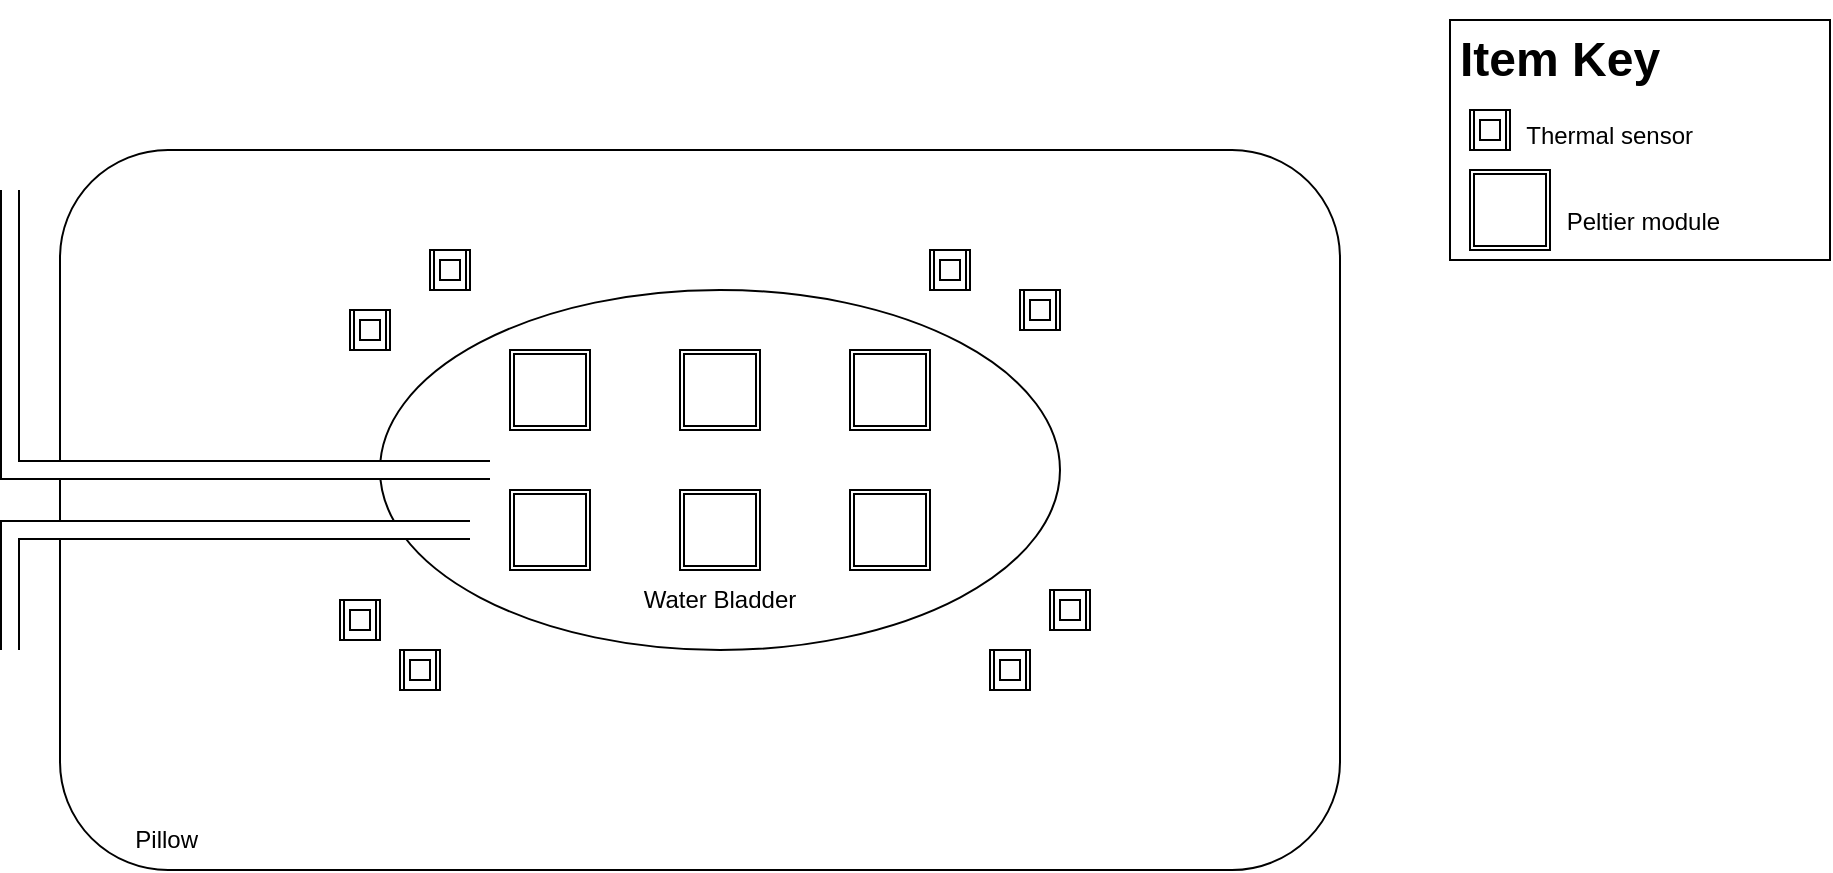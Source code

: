 <mxfile version="23.1.2" type="device">
  <diagram name="Page-1" id="eTbfx8c3WKbPSrblJyfG">
    <mxGraphModel dx="1386" dy="1893" grid="1" gridSize="10" guides="1" tooltips="1" connect="1" arrows="1" fold="1" page="1" pageScale="1" pageWidth="850" pageHeight="1100" math="0" shadow="0">
      <root>
        <mxCell id="0" />
        <mxCell id="1" parent="0" />
        <mxCell id="oQwq2WmlchqWquniO9vn-1" value="" style="rounded=1;whiteSpace=wrap;html=1;" vertex="1" parent="1">
          <mxGeometry x="105" y="60" width="640" height="360" as="geometry" />
        </mxCell>
        <mxCell id="oQwq2WmlchqWquniO9vn-2" value="Pillow&amp;nbsp;" style="text;html=1;strokeColor=none;fillColor=none;align=center;verticalAlign=middle;whiteSpace=wrap;rounded=0;" vertex="1" parent="1">
          <mxGeometry x="130" y="390" width="60" height="30" as="geometry" />
        </mxCell>
        <mxCell id="oQwq2WmlchqWquniO9vn-3" value="" style="ellipse;whiteSpace=wrap;html=1;" vertex="1" parent="1">
          <mxGeometry x="265" y="130" width="340" height="180" as="geometry" />
        </mxCell>
        <mxCell id="oQwq2WmlchqWquniO9vn-4" value="Water Bladder" style="text;html=1;strokeColor=none;fillColor=none;align=center;verticalAlign=middle;whiteSpace=wrap;rounded=0;" vertex="1" parent="1">
          <mxGeometry x="370" y="270" width="130" height="30" as="geometry" />
        </mxCell>
        <mxCell id="oQwq2WmlchqWquniO9vn-5" value="" style="shape=filledEdge;curved=0;rounded=0;fixDash=1;endArrow=none;strokeWidth=10;fillColor=#ffffff;edgeStyle=orthogonalEdgeStyle;html=1;" edge="1" parent="1">
          <mxGeometry width="60" height="40" relative="1" as="geometry">
            <mxPoint x="80" y="80" as="sourcePoint" />
            <mxPoint x="320" y="220" as="targetPoint" />
            <Array as="points">
              <mxPoint x="80" y="220" />
            </Array>
          </mxGeometry>
        </mxCell>
        <mxCell id="oQwq2WmlchqWquniO9vn-6" value="" style="shape=ext;double=1;whiteSpace=wrap;html=1;aspect=fixed;" vertex="1" parent="1">
          <mxGeometry x="330" y="160" width="40" height="40" as="geometry" />
        </mxCell>
        <mxCell id="oQwq2WmlchqWquniO9vn-7" value="" style="shape=ext;double=1;whiteSpace=wrap;html=1;aspect=fixed;" vertex="1" parent="1">
          <mxGeometry x="415" y="160" width="40" height="40" as="geometry" />
        </mxCell>
        <mxCell id="oQwq2WmlchqWquniO9vn-8" value="" style="shape=ext;double=1;whiteSpace=wrap;html=1;aspect=fixed;" vertex="1" parent="1">
          <mxGeometry x="500" y="160" width="40" height="40" as="geometry" />
        </mxCell>
        <mxCell id="oQwq2WmlchqWquniO9vn-9" value="" style="shape=ext;double=1;whiteSpace=wrap;html=1;aspect=fixed;" vertex="1" parent="1">
          <mxGeometry x="415" y="230" width="40" height="40" as="geometry" />
        </mxCell>
        <mxCell id="oQwq2WmlchqWquniO9vn-10" value="" style="shape=ext;double=1;whiteSpace=wrap;html=1;aspect=fixed;" vertex="1" parent="1">
          <mxGeometry x="330" y="230" width="40" height="40" as="geometry" />
        </mxCell>
        <mxCell id="oQwq2WmlchqWquniO9vn-11" value="" style="shape=ext;double=1;whiteSpace=wrap;html=1;aspect=fixed;" vertex="1" parent="1">
          <mxGeometry x="500" y="230" width="40" height="40" as="geometry" />
        </mxCell>
        <mxCell id="oQwq2WmlchqWquniO9vn-14" value="" style="shape=filledEdge;curved=0;rounded=0;fixDash=1;endArrow=none;strokeWidth=10;fillColor=#ffffff;edgeStyle=orthogonalEdgeStyle;html=1;" edge="1" parent="1">
          <mxGeometry width="60" height="40" relative="1" as="geometry">
            <mxPoint x="80" y="310" as="sourcePoint" />
            <mxPoint x="310" y="250" as="targetPoint" />
            <Array as="points">
              <mxPoint x="80" y="250" />
            </Array>
          </mxGeometry>
        </mxCell>
        <mxCell id="oQwq2WmlchqWquniO9vn-15" value="" style="shape=process;whiteSpace=wrap;html=1;backgroundOutline=1;" vertex="1" parent="1">
          <mxGeometry x="585" y="130" width="20" height="20" as="geometry" />
        </mxCell>
        <mxCell id="oQwq2WmlchqWquniO9vn-16" value="" style="whiteSpace=wrap;html=1;aspect=fixed;" vertex="1" parent="1">
          <mxGeometry x="590" y="135" width="10" height="10" as="geometry" />
        </mxCell>
        <mxCell id="oQwq2WmlchqWquniO9vn-18" value="" style="shape=process;whiteSpace=wrap;html=1;backgroundOutline=1;" vertex="1" parent="1">
          <mxGeometry x="540" y="110" width="20" height="20" as="geometry" />
        </mxCell>
        <mxCell id="oQwq2WmlchqWquniO9vn-19" value="" style="whiteSpace=wrap;html=1;aspect=fixed;" vertex="1" parent="1">
          <mxGeometry x="545" y="115" width="10" height="10" as="geometry" />
        </mxCell>
        <mxCell id="oQwq2WmlchqWquniO9vn-20" value="" style="shape=process;whiteSpace=wrap;html=1;backgroundOutline=1;" vertex="1" parent="1">
          <mxGeometry x="290" y="110" width="20" height="20" as="geometry" />
        </mxCell>
        <mxCell id="oQwq2WmlchqWquniO9vn-21" value="" style="whiteSpace=wrap;html=1;aspect=fixed;" vertex="1" parent="1">
          <mxGeometry x="295" y="115" width="10" height="10" as="geometry" />
        </mxCell>
        <mxCell id="oQwq2WmlchqWquniO9vn-22" value="" style="shape=process;whiteSpace=wrap;html=1;backgroundOutline=1;" vertex="1" parent="1">
          <mxGeometry x="250" y="140" width="20" height="20" as="geometry" />
        </mxCell>
        <mxCell id="oQwq2WmlchqWquniO9vn-23" value="" style="whiteSpace=wrap;html=1;aspect=fixed;" vertex="1" parent="1">
          <mxGeometry x="255" y="145" width="10" height="10" as="geometry" />
        </mxCell>
        <mxCell id="oQwq2WmlchqWquniO9vn-24" value="" style="shape=process;whiteSpace=wrap;html=1;backgroundOutline=1;" vertex="1" parent="1">
          <mxGeometry x="275" y="310" width="20" height="20" as="geometry" />
        </mxCell>
        <mxCell id="oQwq2WmlchqWquniO9vn-25" value="" style="whiteSpace=wrap;html=1;aspect=fixed;" vertex="1" parent="1">
          <mxGeometry x="280" y="315" width="10" height="10" as="geometry" />
        </mxCell>
        <mxCell id="oQwq2WmlchqWquniO9vn-26" value="" style="shape=process;whiteSpace=wrap;html=1;backgroundOutline=1;" vertex="1" parent="1">
          <mxGeometry x="245" y="285" width="20" height="20" as="geometry" />
        </mxCell>
        <mxCell id="oQwq2WmlchqWquniO9vn-27" value="" style="whiteSpace=wrap;html=1;aspect=fixed;" vertex="1" parent="1">
          <mxGeometry x="250" y="290" width="10" height="10" as="geometry" />
        </mxCell>
        <mxCell id="oQwq2WmlchqWquniO9vn-28" value="" style="shape=process;whiteSpace=wrap;html=1;backgroundOutline=1;" vertex="1" parent="1">
          <mxGeometry x="600" y="280" width="20" height="20" as="geometry" />
        </mxCell>
        <mxCell id="oQwq2WmlchqWquniO9vn-29" value="" style="whiteSpace=wrap;html=1;aspect=fixed;" vertex="1" parent="1">
          <mxGeometry x="605" y="285" width="10" height="10" as="geometry" />
        </mxCell>
        <mxCell id="oQwq2WmlchqWquniO9vn-30" value="" style="shape=process;whiteSpace=wrap;html=1;backgroundOutline=1;" vertex="1" parent="1">
          <mxGeometry x="570" y="310" width="20" height="20" as="geometry" />
        </mxCell>
        <mxCell id="oQwq2WmlchqWquniO9vn-31" value="" style="whiteSpace=wrap;html=1;aspect=fixed;" vertex="1" parent="1">
          <mxGeometry x="575" y="315" width="10" height="10" as="geometry" />
        </mxCell>
        <mxCell id="oQwq2WmlchqWquniO9vn-34" value="" style="shape=process;whiteSpace=wrap;html=1;backgroundOutline=1;" vertex="1" parent="1">
          <mxGeometry x="810" y="40" width="20" height="20" as="geometry" />
        </mxCell>
        <mxCell id="oQwq2WmlchqWquniO9vn-35" value="" style="whiteSpace=wrap;html=1;aspect=fixed;" vertex="1" parent="1">
          <mxGeometry x="815" y="45" width="10" height="10" as="geometry" />
        </mxCell>
        <mxCell id="oQwq2WmlchqWquniO9vn-36" value="&lt;h1&gt;Item Key&amp;nbsp;&lt;/h1&gt;&lt;div&gt;&lt;span style=&quot;white-space: pre;&quot;&gt;&#x9;&lt;/span&gt;&amp;nbsp; Thermal sensor&lt;br&gt;&lt;/div&gt;&lt;div&gt;&lt;br&gt;&lt;/div&gt;&lt;div&gt;&lt;br&gt;&lt;/div&gt;&lt;div&gt;&lt;span style=&quot;white-space: pre;&quot;&gt;&#x9;&lt;/span&gt;&lt;span style=&quot;white-space: pre;&quot;&gt;&#x9;&lt;/span&gt;Peltier module&amp;nbsp;&lt;br&gt;&lt;/div&gt;" style="text;html=1;strokeColor=default;fillColor=none;spacing=5;spacingTop=-20;whiteSpace=wrap;overflow=hidden;rounded=0;" vertex="1" parent="1">
          <mxGeometry x="800" y="-5" width="190" height="120" as="geometry" />
        </mxCell>
        <mxCell id="oQwq2WmlchqWquniO9vn-37" value="" style="shape=ext;double=1;whiteSpace=wrap;html=1;aspect=fixed;" vertex="1" parent="1">
          <mxGeometry x="810" y="70" width="40" height="40" as="geometry" />
        </mxCell>
      </root>
    </mxGraphModel>
  </diagram>
</mxfile>
